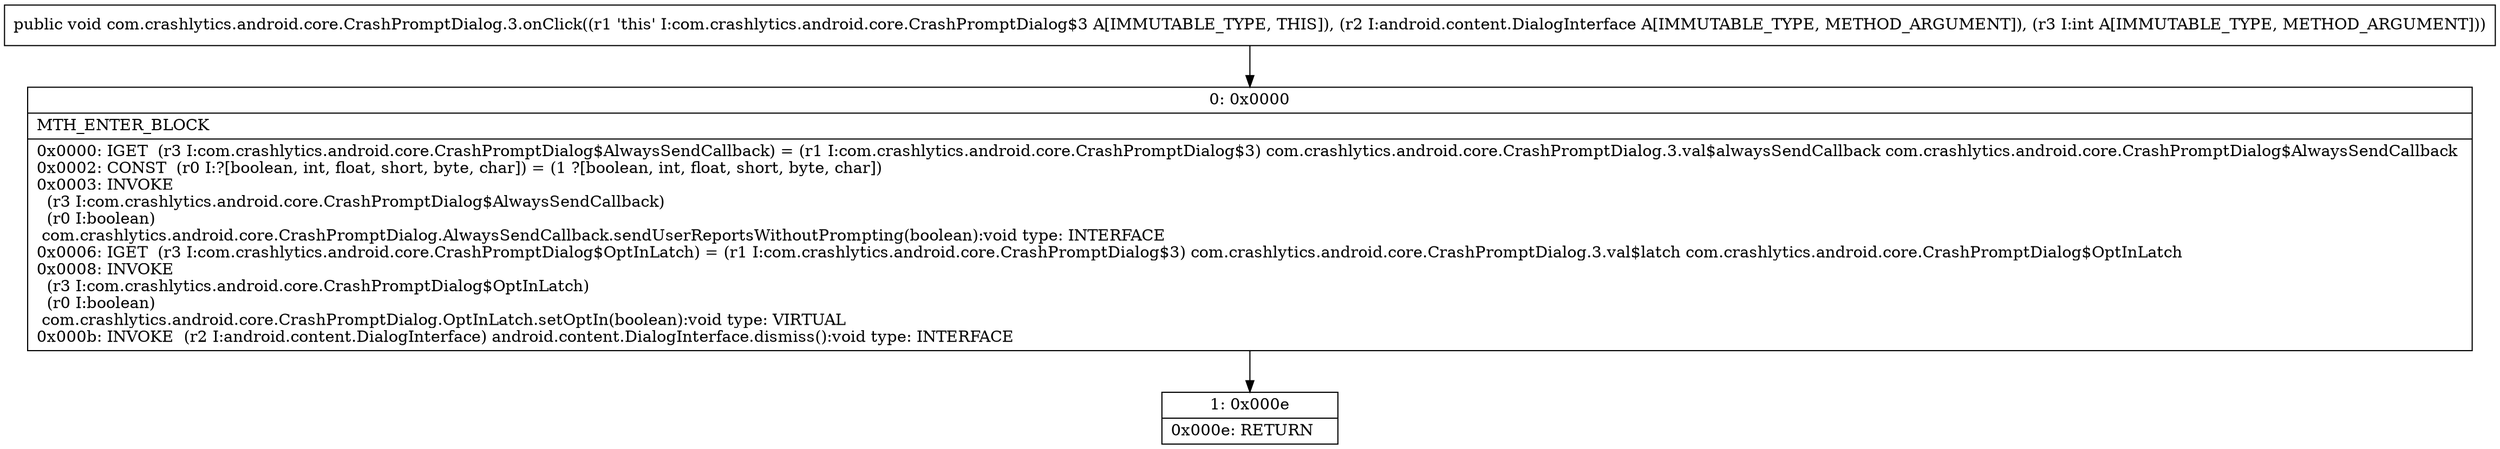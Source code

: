 digraph "CFG forcom.crashlytics.android.core.CrashPromptDialog.3.onClick(Landroid\/content\/DialogInterface;I)V" {
Node_0 [shape=record,label="{0\:\ 0x0000|MTH_ENTER_BLOCK\l|0x0000: IGET  (r3 I:com.crashlytics.android.core.CrashPromptDialog$AlwaysSendCallback) = (r1 I:com.crashlytics.android.core.CrashPromptDialog$3) com.crashlytics.android.core.CrashPromptDialog.3.val$alwaysSendCallback com.crashlytics.android.core.CrashPromptDialog$AlwaysSendCallback \l0x0002: CONST  (r0 I:?[boolean, int, float, short, byte, char]) = (1 ?[boolean, int, float, short, byte, char]) \l0x0003: INVOKE  \l  (r3 I:com.crashlytics.android.core.CrashPromptDialog$AlwaysSendCallback)\l  (r0 I:boolean)\l com.crashlytics.android.core.CrashPromptDialog.AlwaysSendCallback.sendUserReportsWithoutPrompting(boolean):void type: INTERFACE \l0x0006: IGET  (r3 I:com.crashlytics.android.core.CrashPromptDialog$OptInLatch) = (r1 I:com.crashlytics.android.core.CrashPromptDialog$3) com.crashlytics.android.core.CrashPromptDialog.3.val$latch com.crashlytics.android.core.CrashPromptDialog$OptInLatch \l0x0008: INVOKE  \l  (r3 I:com.crashlytics.android.core.CrashPromptDialog$OptInLatch)\l  (r0 I:boolean)\l com.crashlytics.android.core.CrashPromptDialog.OptInLatch.setOptIn(boolean):void type: VIRTUAL \l0x000b: INVOKE  (r2 I:android.content.DialogInterface) android.content.DialogInterface.dismiss():void type: INTERFACE \l}"];
Node_1 [shape=record,label="{1\:\ 0x000e|0x000e: RETURN   \l}"];
MethodNode[shape=record,label="{public void com.crashlytics.android.core.CrashPromptDialog.3.onClick((r1 'this' I:com.crashlytics.android.core.CrashPromptDialog$3 A[IMMUTABLE_TYPE, THIS]), (r2 I:android.content.DialogInterface A[IMMUTABLE_TYPE, METHOD_ARGUMENT]), (r3 I:int A[IMMUTABLE_TYPE, METHOD_ARGUMENT])) }"];
MethodNode -> Node_0;
Node_0 -> Node_1;
}

